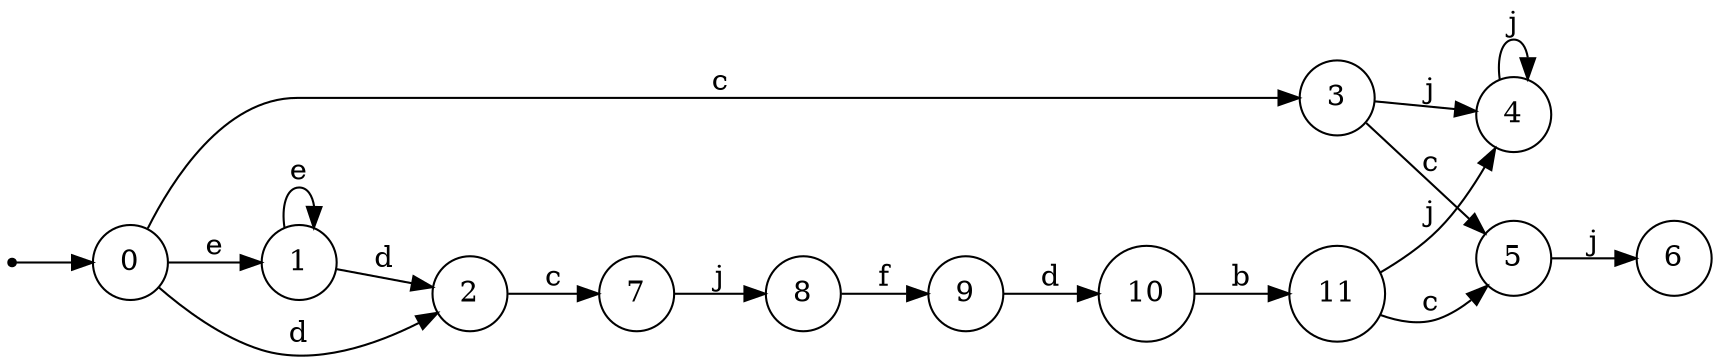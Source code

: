 digraph finite_state_machine {
rankdir=LR;
size="20,20";
node [shape = point]; "dummy0"
node [shape = circle]; "0";
"dummy0" -> "0";
node [shape = circle]; "1";
node [shape = circle]; "2";
node [shape = circle]; "3";
node [shape = circle]; "4";
node [shape = circle]; "5";
node [shape = circle]; "6";
node [shape = circle]; "7";
node [shape = circle]; "8";
node [shape = circle]; "9";
node [shape = circle]; "10";
node [shape = circle]; "11";
"0" -> "1" [label = "e"];
 "0" -> "2" [label = "d"];
 "0" -> "3" [label = "c"];
 "3" -> "4" [label = "j"];
 "3" -> "5" [label = "c"];
 "5" -> "6" [label = "j"];
 "4" -> "4" [label = "j"];
 "2" -> "7" [label = "c"];
 "7" -> "8" [label = "j"];
 "8" -> "9" [label = "f"];
 "9" -> "10" [label = "d"];
 "10" -> "11" [label = "b"];
 "11" -> "4" [label = "j"];
 "11" -> "5" [label = "c"];
 "1" -> "1" [label = "e"];
 "1" -> "2" [label = "d"];
 }
